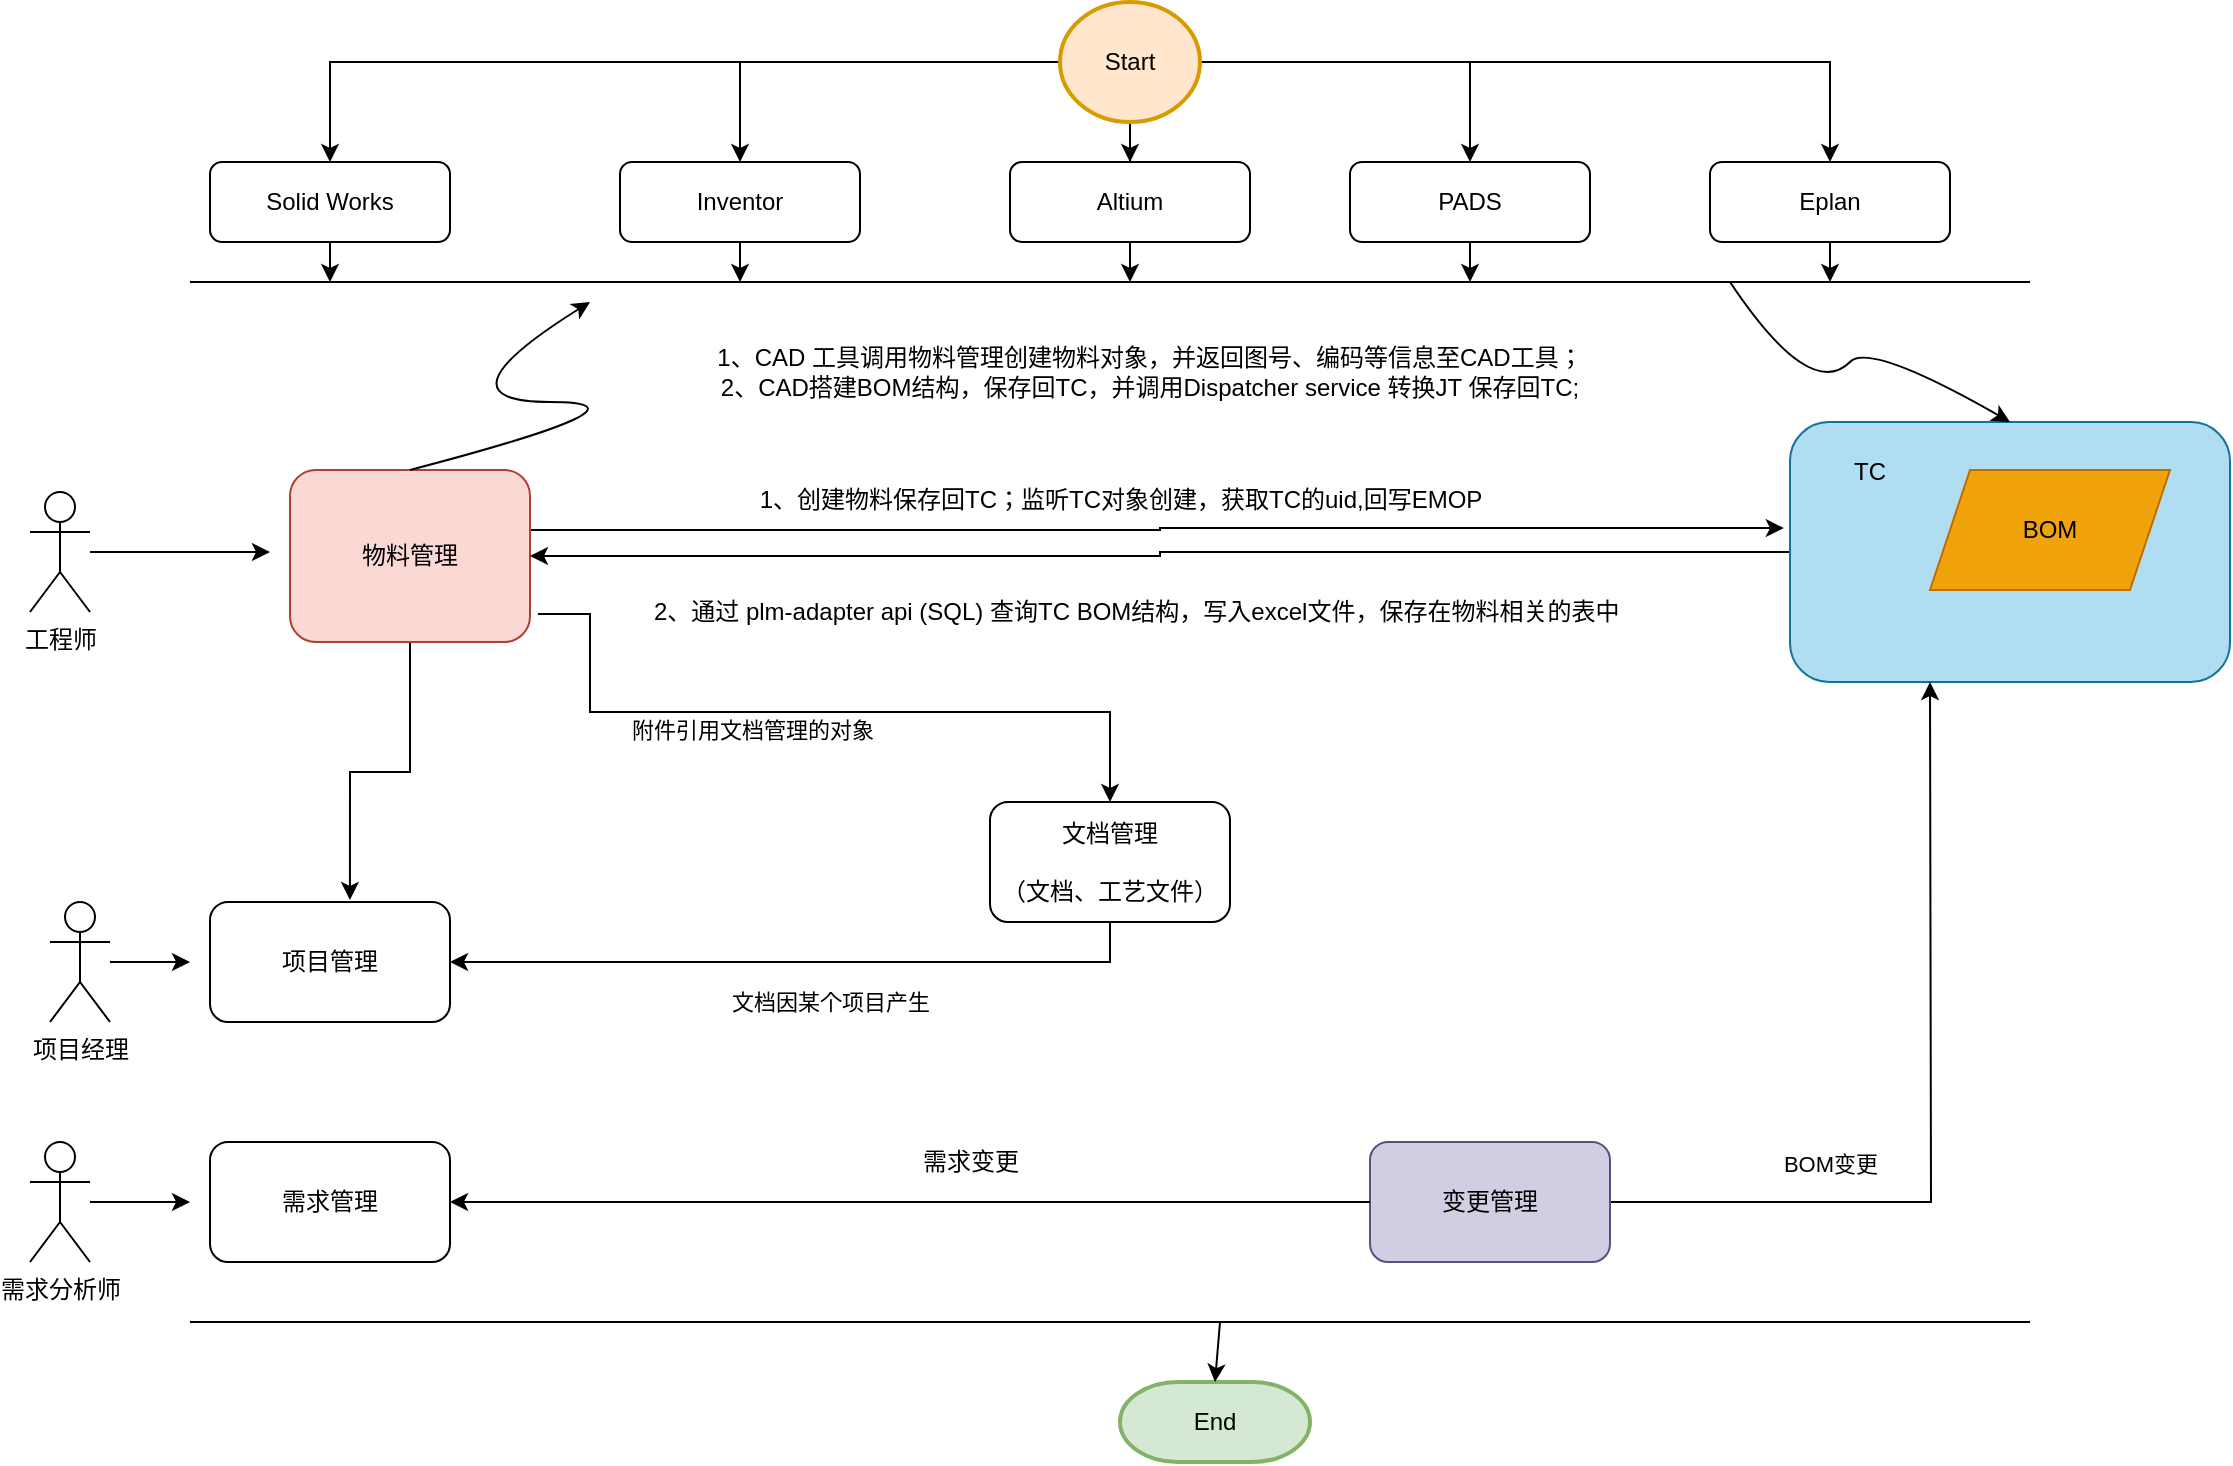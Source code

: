 <mxfile version="20.0.4" type="github">
  <diagram id="07fea595-8f29-1299-0266-81d95cde20df" name="Page-1">
    <mxGraphModel dx="1422" dy="762" grid="1" gridSize="10" guides="1" tooltips="1" connect="1" arrows="1" fold="1" page="1" pageScale="1" pageWidth="1169" pageHeight="827" background="#ffffff" math="0" shadow="0">
      <root>
        <mxCell id="0" />
        <mxCell id="1" parent="0" />
        <mxCell id="pHEKDqmlXUbcGVJNw_CC-228" value="End" style="strokeWidth=2;html=1;shape=mxgraph.flowchart.terminator;whiteSpace=wrap;fillColor=#d5e8d4;strokeColor=#82b366;" parent="1" vertex="1">
          <mxGeometry x="585" y="840" width="95" height="40" as="geometry" />
        </mxCell>
        <mxCell id="pHEKDqmlXUbcGVJNw_CC-235" style="edgeStyle=orthogonalEdgeStyle;rounded=0;orthogonalLoop=1;jettySize=auto;html=1;entryX=0.5;entryY=0;entryDx=0;entryDy=0;" parent="1" source="pHEKDqmlXUbcGVJNw_CC-229" target="pHEKDqmlXUbcGVJNw_CC-232" edge="1">
          <mxGeometry relative="1" as="geometry" />
        </mxCell>
        <mxCell id="pHEKDqmlXUbcGVJNw_CC-236" style="edgeStyle=orthogonalEdgeStyle;rounded=0;orthogonalLoop=1;jettySize=auto;html=1;entryX=0.5;entryY=0;entryDx=0;entryDy=0;" parent="1" source="pHEKDqmlXUbcGVJNw_CC-229" target="pHEKDqmlXUbcGVJNw_CC-230" edge="1">
          <mxGeometry relative="1" as="geometry" />
        </mxCell>
        <mxCell id="pHEKDqmlXUbcGVJNw_CC-237" style="edgeStyle=orthogonalEdgeStyle;rounded=0;orthogonalLoop=1;jettySize=auto;html=1;entryX=0.5;entryY=0;entryDx=0;entryDy=0;" parent="1" source="pHEKDqmlXUbcGVJNw_CC-229" target="pHEKDqmlXUbcGVJNw_CC-231" edge="1">
          <mxGeometry relative="1" as="geometry" />
        </mxCell>
        <mxCell id="pHEKDqmlXUbcGVJNw_CC-238" style="edgeStyle=orthogonalEdgeStyle;rounded=0;orthogonalLoop=1;jettySize=auto;html=1;entryX=0.5;entryY=0;entryDx=0;entryDy=0;" parent="1" source="pHEKDqmlXUbcGVJNw_CC-229" target="pHEKDqmlXUbcGVJNw_CC-233" edge="1">
          <mxGeometry relative="1" as="geometry" />
        </mxCell>
        <mxCell id="pHEKDqmlXUbcGVJNw_CC-239" style="edgeStyle=orthogonalEdgeStyle;rounded=0;orthogonalLoop=1;jettySize=auto;html=1;entryX=0.5;entryY=0;entryDx=0;entryDy=0;" parent="1" source="pHEKDqmlXUbcGVJNw_CC-229" target="pHEKDqmlXUbcGVJNw_CC-234" edge="1">
          <mxGeometry relative="1" as="geometry" />
        </mxCell>
        <mxCell id="pHEKDqmlXUbcGVJNw_CC-229" value="Start" style="strokeWidth=2;html=1;shape=mxgraph.flowchart.start_2;whiteSpace=wrap;fillColor=#ffe6cc;strokeColor=#d79b00;" parent="1" vertex="1">
          <mxGeometry x="555" y="150" width="70" height="60" as="geometry" />
        </mxCell>
        <mxCell id="VmEi8aL_Z5JR8Xt6r7cd-11" style="edgeStyle=orthogonalEdgeStyle;rounded=0;orthogonalLoop=1;jettySize=auto;html=1;" edge="1" parent="1" source="pHEKDqmlXUbcGVJNw_CC-230">
          <mxGeometry relative="1" as="geometry">
            <mxPoint x="395" y="290" as="targetPoint" />
          </mxGeometry>
        </mxCell>
        <mxCell id="pHEKDqmlXUbcGVJNw_CC-230" value="Inventor" style="rounded=1;whiteSpace=wrap;html=1;" parent="1" vertex="1">
          <mxGeometry x="335" y="230" width="120" height="40" as="geometry" />
        </mxCell>
        <mxCell id="VmEi8aL_Z5JR8Xt6r7cd-5" style="edgeStyle=orthogonalEdgeStyle;rounded=0;orthogonalLoop=1;jettySize=auto;html=1;" edge="1" parent="1" source="pHEKDqmlXUbcGVJNw_CC-231">
          <mxGeometry relative="1" as="geometry">
            <mxPoint x="190" y="290" as="targetPoint" />
          </mxGeometry>
        </mxCell>
        <mxCell id="pHEKDqmlXUbcGVJNw_CC-231" value="Solid Works" style="rounded=1;whiteSpace=wrap;html=1;" parent="1" vertex="1">
          <mxGeometry x="130" y="230" width="120" height="40" as="geometry" />
        </mxCell>
        <mxCell id="VmEi8aL_Z5JR8Xt6r7cd-9" style="edgeStyle=orthogonalEdgeStyle;rounded=0;orthogonalLoop=1;jettySize=auto;html=1;" edge="1" parent="1" source="pHEKDqmlXUbcGVJNw_CC-232">
          <mxGeometry relative="1" as="geometry">
            <mxPoint x="590" y="290" as="targetPoint" />
          </mxGeometry>
        </mxCell>
        <mxCell id="pHEKDqmlXUbcGVJNw_CC-232" value="Altium" style="rounded=1;whiteSpace=wrap;html=1;" parent="1" vertex="1">
          <mxGeometry x="530" y="230" width="120" height="40" as="geometry" />
        </mxCell>
        <mxCell id="VmEi8aL_Z5JR8Xt6r7cd-10" style="edgeStyle=orthogonalEdgeStyle;rounded=0;orthogonalLoop=1;jettySize=auto;html=1;" edge="1" parent="1" source="pHEKDqmlXUbcGVJNw_CC-233">
          <mxGeometry relative="1" as="geometry">
            <mxPoint x="760" y="290" as="targetPoint" />
          </mxGeometry>
        </mxCell>
        <mxCell id="pHEKDqmlXUbcGVJNw_CC-233" value="PADS" style="rounded=1;whiteSpace=wrap;html=1;" parent="1" vertex="1">
          <mxGeometry x="700" y="230" width="120" height="40" as="geometry" />
        </mxCell>
        <mxCell id="VmEi8aL_Z5JR8Xt6r7cd-6" style="edgeStyle=orthogonalEdgeStyle;rounded=0;orthogonalLoop=1;jettySize=auto;html=1;" edge="1" parent="1" source="pHEKDqmlXUbcGVJNw_CC-234">
          <mxGeometry relative="1" as="geometry">
            <mxPoint x="940" y="290" as="targetPoint" />
          </mxGeometry>
        </mxCell>
        <mxCell id="pHEKDqmlXUbcGVJNw_CC-234" value="Eplan" style="rounded=1;whiteSpace=wrap;html=1;" parent="1" vertex="1">
          <mxGeometry x="880" y="230" width="120" height="40" as="geometry" />
        </mxCell>
        <mxCell id="VmEi8aL_Z5JR8Xt6r7cd-3" style="edgeStyle=orthogonalEdgeStyle;rounded=0;orthogonalLoop=1;jettySize=auto;html=1;entryX=-0.014;entryY=0.408;entryDx=0;entryDy=0;entryPerimeter=0;" edge="1" parent="1" source="pHEKDqmlXUbcGVJNw_CC-240" target="pHEKDqmlXUbcGVJNw_CC-241">
          <mxGeometry relative="1" as="geometry">
            <Array as="points">
              <mxPoint x="605" y="414" />
              <mxPoint x="605" y="413" />
            </Array>
          </mxGeometry>
        </mxCell>
        <mxCell id="VmEi8aL_Z5JR8Xt6r7cd-20" style="edgeStyle=orthogonalEdgeStyle;rounded=0;orthogonalLoop=1;jettySize=auto;html=1;entryX=0.5;entryY=0;entryDx=0;entryDy=0;exitX=1.033;exitY=0.837;exitDx=0;exitDy=0;exitPerimeter=0;" edge="1" parent="1" source="pHEKDqmlXUbcGVJNw_CC-240" target="VmEi8aL_Z5JR8Xt6r7cd-15">
          <mxGeometry relative="1" as="geometry">
            <mxPoint x="380" y="395" as="sourcePoint" />
            <mxPoint x="700" y="475" as="targetPoint" />
            <Array as="points">
              <mxPoint x="320" y="456" />
              <mxPoint x="320" y="505" />
              <mxPoint x="580" y="505" />
            </Array>
          </mxGeometry>
        </mxCell>
        <mxCell id="VmEi8aL_Z5JR8Xt6r7cd-21" value="附件引用文档管理的对象" style="edgeLabel;html=1;align=center;verticalAlign=middle;resizable=0;points=[];" vertex="1" connectable="0" parent="VmEi8aL_Z5JR8Xt6r7cd-20">
          <mxGeometry x="-0.568" y="1" relative="1" as="geometry">
            <mxPoint x="74" y="10" as="offset" />
          </mxGeometry>
        </mxCell>
        <mxCell id="VmEi8aL_Z5JR8Xt6r7cd-36" style="edgeStyle=orthogonalEdgeStyle;rounded=0;orthogonalLoop=1;jettySize=auto;html=1;entryX=0.583;entryY=-0.017;entryDx=0;entryDy=0;entryPerimeter=0;" edge="1" parent="1" source="pHEKDqmlXUbcGVJNw_CC-240" target="VmEi8aL_Z5JR8Xt6r7cd-16">
          <mxGeometry relative="1" as="geometry" />
        </mxCell>
        <mxCell id="pHEKDqmlXUbcGVJNw_CC-240" value="物料管理" style="rounded=1;whiteSpace=wrap;html=1;fillColor=#fad9d5;strokeColor=#ae4132;" parent="1" vertex="1">
          <mxGeometry x="170" y="384" width="120" height="86" as="geometry" />
        </mxCell>
        <mxCell id="VmEi8aL_Z5JR8Xt6r7cd-14" style="edgeStyle=orthogonalEdgeStyle;rounded=0;orthogonalLoop=1;jettySize=auto;html=1;entryX=1;entryY=0.5;entryDx=0;entryDy=0;" edge="1" parent="1" source="pHEKDqmlXUbcGVJNw_CC-241" target="pHEKDqmlXUbcGVJNw_CC-240">
          <mxGeometry relative="1" as="geometry" />
        </mxCell>
        <mxCell id="pHEKDqmlXUbcGVJNw_CC-241" value="" style="rounded=1;whiteSpace=wrap;html=1;fillColor=#b1ddf0;strokeColor=#10739e;" parent="1" vertex="1">
          <mxGeometry x="920" y="360" width="220" height="130" as="geometry" />
        </mxCell>
        <mxCell id="pHEKDqmlXUbcGVJNw_CC-247" value="" style="endArrow=none;html=1;rounded=0;" parent="1" edge="1">
          <mxGeometry width="50" height="50" relative="1" as="geometry">
            <mxPoint x="120" y="290" as="sourcePoint" />
            <mxPoint x="1040" y="290" as="targetPoint" />
          </mxGeometry>
        </mxCell>
        <mxCell id="pHEKDqmlXUbcGVJNw_CC-248" value="" style="curved=1;endArrow=classic;html=1;rounded=0;entryX=0.5;entryY=0;entryDx=0;entryDy=0;" parent="1" target="pHEKDqmlXUbcGVJNw_CC-241" edge="1">
          <mxGeometry width="50" height="50" relative="1" as="geometry">
            <mxPoint x="890" y="290" as="sourcePoint" />
            <mxPoint x="610" y="310" as="targetPoint" />
            <Array as="points">
              <mxPoint x="910" y="320" />
              <mxPoint x="940" y="340" />
              <mxPoint x="960" y="320" />
            </Array>
          </mxGeometry>
        </mxCell>
        <mxCell id="pHEKDqmlXUbcGVJNw_CC-249" value="" style="curved=1;endArrow=classic;html=1;rounded=0;exitX=0.5;exitY=0;exitDx=0;exitDy=0;" parent="1" source="pHEKDqmlXUbcGVJNw_CC-240" edge="1">
          <mxGeometry width="50" height="50" relative="1" as="geometry">
            <mxPoint x="560" y="360" as="sourcePoint" />
            <mxPoint x="320" y="300" as="targetPoint" />
            <Array as="points">
              <mxPoint x="360" y="350" />
              <mxPoint x="240" y="350" />
            </Array>
          </mxGeometry>
        </mxCell>
        <mxCell id="pHEKDqmlXUbcGVJNw_CC-250" value="1、CAD 工具调用物料管理创建物料对象，并返回图号、编码等信息至CAD工具；&lt;br&gt;2、CAD搭建BOM结构，保存回TC，并调用Dispatcher service 转换JT 保存回TC;" style="text;html=1;strokeColor=none;fillColor=none;align=center;verticalAlign=middle;whiteSpace=wrap;rounded=0;" parent="1" vertex="1">
          <mxGeometry x="350" y="320" width="500" height="30" as="geometry" />
        </mxCell>
        <mxCell id="pHEKDqmlXUbcGVJNw_CC-252" value="1、创建物料保存回TC；监听TC对象创建，获取TC的uid,回写EMOP" style="text;html=1;align=center;verticalAlign=middle;resizable=0;points=[];autosize=1;strokeColor=none;fillColor=none;" parent="1" vertex="1">
          <mxGeometry x="395" y="383.5" width="380" height="30" as="geometry" />
        </mxCell>
        <mxCell id="VmEi8aL_Z5JR8Xt6r7cd-1" value="BOM" style="shape=parallelogram;perimeter=parallelogramPerimeter;whiteSpace=wrap;html=1;fixedSize=1;fillColor=#f0a30a;strokeColor=#BD7000;fontColor=#000000;" vertex="1" parent="1">
          <mxGeometry x="990" y="384" width="120" height="60" as="geometry" />
        </mxCell>
        <mxCell id="VmEi8aL_Z5JR8Xt6r7cd-4" value="TC" style="text;html=1;strokeColor=none;fillColor=none;align=center;verticalAlign=middle;whiteSpace=wrap;rounded=0;" vertex="1" parent="1">
          <mxGeometry x="930" y="370" width="60" height="30" as="geometry" />
        </mxCell>
        <mxCell id="VmEi8aL_Z5JR8Xt6r7cd-13" value="2、通过 plm-adapter api (SQL) 查询TC BOM结构，写入excel文件，保存在物料相关的表中&amp;nbsp;" style="text;html=1;strokeColor=none;fillColor=none;align=center;verticalAlign=middle;whiteSpace=wrap;rounded=0;" vertex="1" parent="1">
          <mxGeometry x="340" y="440" width="510" height="30" as="geometry" />
        </mxCell>
        <mxCell id="VmEi8aL_Z5JR8Xt6r7cd-26" style="edgeStyle=orthogonalEdgeStyle;rounded=0;orthogonalLoop=1;jettySize=auto;html=1;entryX=1;entryY=0.5;entryDx=0;entryDy=0;exitX=0.5;exitY=1;exitDx=0;exitDy=0;" edge="1" parent="1" source="VmEi8aL_Z5JR8Xt6r7cd-15" target="VmEi8aL_Z5JR8Xt6r7cd-16">
          <mxGeometry relative="1" as="geometry">
            <Array as="points">
              <mxPoint x="580" y="630" />
            </Array>
          </mxGeometry>
        </mxCell>
        <mxCell id="VmEi8aL_Z5JR8Xt6r7cd-27" value="文档因某个项目产生" style="edgeLabel;html=1;align=center;verticalAlign=middle;resizable=0;points=[];" vertex="1" connectable="0" parent="VmEi8aL_Z5JR8Xt6r7cd-26">
          <mxGeometry x="0.633" y="5" relative="1" as="geometry">
            <mxPoint x="126" y="15" as="offset" />
          </mxGeometry>
        </mxCell>
        <mxCell id="VmEi8aL_Z5JR8Xt6r7cd-15" value="文档管理&lt;br&gt;&lt;br&gt;（文档、工艺文件）" style="rounded=1;whiteSpace=wrap;html=1;" vertex="1" parent="1">
          <mxGeometry x="520" y="550" width="120" height="60" as="geometry" />
        </mxCell>
        <mxCell id="VmEi8aL_Z5JR8Xt6r7cd-16" value="项目管理" style="rounded=1;whiteSpace=wrap;html=1;" vertex="1" parent="1">
          <mxGeometry x="130" y="600" width="120" height="60" as="geometry" />
        </mxCell>
        <mxCell id="VmEi8aL_Z5JR8Xt6r7cd-30" style="edgeStyle=orthogonalEdgeStyle;rounded=0;orthogonalLoop=1;jettySize=auto;html=1;" edge="1" parent="1" source="VmEi8aL_Z5JR8Xt6r7cd-17">
          <mxGeometry relative="1" as="geometry">
            <mxPoint x="990" y="490" as="targetPoint" />
          </mxGeometry>
        </mxCell>
        <mxCell id="VmEi8aL_Z5JR8Xt6r7cd-31" value="BOM变更" style="edgeLabel;html=1;align=center;verticalAlign=middle;resizable=0;points=[];" vertex="1" connectable="0" parent="VmEi8aL_Z5JR8Xt6r7cd-30">
          <mxGeometry x="0.589" y="2" relative="1" as="geometry">
            <mxPoint x="-48" y="154" as="offset" />
          </mxGeometry>
        </mxCell>
        <mxCell id="VmEi8aL_Z5JR8Xt6r7cd-17" value="变更管理" style="rounded=1;whiteSpace=wrap;html=1;fillColor=#d0cee2;strokeColor=#56517e;" vertex="1" parent="1">
          <mxGeometry x="710" y="720" width="120" height="60" as="geometry" />
        </mxCell>
        <mxCell id="VmEi8aL_Z5JR8Xt6r7cd-19" style="edgeStyle=orthogonalEdgeStyle;rounded=0;orthogonalLoop=1;jettySize=auto;html=1;" edge="1" parent="1" source="VmEi8aL_Z5JR8Xt6r7cd-18">
          <mxGeometry relative="1" as="geometry">
            <mxPoint x="160" y="425" as="targetPoint" />
          </mxGeometry>
        </mxCell>
        <mxCell id="VmEi8aL_Z5JR8Xt6r7cd-18" value="工程师" style="shape=umlActor;verticalLabelPosition=bottom;verticalAlign=top;html=1;outlineConnect=0;" vertex="1" parent="1">
          <mxGeometry x="40" y="395" width="30" height="60" as="geometry" />
        </mxCell>
        <mxCell id="VmEi8aL_Z5JR8Xt6r7cd-25" style="edgeStyle=orthogonalEdgeStyle;rounded=0;orthogonalLoop=1;jettySize=auto;html=1;" edge="1" parent="1" source="VmEi8aL_Z5JR8Xt6r7cd-24">
          <mxGeometry relative="1" as="geometry">
            <mxPoint x="120" y="630" as="targetPoint" />
          </mxGeometry>
        </mxCell>
        <mxCell id="VmEi8aL_Z5JR8Xt6r7cd-24" value="项目经理" style="shape=umlActor;verticalLabelPosition=bottom;verticalAlign=top;html=1;outlineConnect=0;" vertex="1" parent="1">
          <mxGeometry x="50" y="600" width="30" height="60" as="geometry" />
        </mxCell>
        <mxCell id="VmEi8aL_Z5JR8Xt6r7cd-33" style="edgeStyle=orthogonalEdgeStyle;rounded=0;orthogonalLoop=1;jettySize=auto;html=1;entryX=1;entryY=0.5;entryDx=0;entryDy=0;exitX=0;exitY=0.5;exitDx=0;exitDy=0;" edge="1" parent="1" source="VmEi8aL_Z5JR8Xt6r7cd-17" target="VmEi8aL_Z5JR8Xt6r7cd-32">
          <mxGeometry relative="1" as="geometry">
            <mxPoint x="650" y="780" as="sourcePoint" />
          </mxGeometry>
        </mxCell>
        <mxCell id="VmEi8aL_Z5JR8Xt6r7cd-32" value="需求管理" style="rounded=1;whiteSpace=wrap;html=1;" vertex="1" parent="1">
          <mxGeometry x="130" y="720" width="120" height="60" as="geometry" />
        </mxCell>
        <mxCell id="VmEi8aL_Z5JR8Xt6r7cd-34" value="" style="endArrow=none;html=1;rounded=0;" edge="1" parent="1">
          <mxGeometry width="50" height="50" relative="1" as="geometry">
            <mxPoint x="120" y="810" as="sourcePoint" />
            <mxPoint x="1040" y="810" as="targetPoint" />
          </mxGeometry>
        </mxCell>
        <mxCell id="VmEi8aL_Z5JR8Xt6r7cd-35" value="" style="endArrow=classic;html=1;rounded=0;entryX=0.5;entryY=0;entryDx=0;entryDy=0;entryPerimeter=0;" edge="1" parent="1" target="pHEKDqmlXUbcGVJNw_CC-228">
          <mxGeometry width="50" height="50" relative="1" as="geometry">
            <mxPoint x="635" y="810" as="sourcePoint" />
            <mxPoint x="600" y="680" as="targetPoint" />
          </mxGeometry>
        </mxCell>
        <mxCell id="VmEi8aL_Z5JR8Xt6r7cd-40" style="edgeStyle=orthogonalEdgeStyle;rounded=0;orthogonalLoop=1;jettySize=auto;html=1;" edge="1" parent="1" source="VmEi8aL_Z5JR8Xt6r7cd-37">
          <mxGeometry relative="1" as="geometry">
            <mxPoint x="120" y="750" as="targetPoint" />
          </mxGeometry>
        </mxCell>
        <mxCell id="VmEi8aL_Z5JR8Xt6r7cd-37" value="需求分析师" style="shape=umlActor;verticalLabelPosition=bottom;verticalAlign=top;html=1;outlineConnect=0;" vertex="1" parent="1">
          <mxGeometry x="40" y="720" width="30" height="60" as="geometry" />
        </mxCell>
        <mxCell id="VmEi8aL_Z5JR8Xt6r7cd-42" value="需求变更" style="text;html=1;align=center;verticalAlign=middle;resizable=0;points=[];autosize=1;strokeColor=none;fillColor=none;" vertex="1" parent="1">
          <mxGeometry x="475" y="715" width="70" height="30" as="geometry" />
        </mxCell>
      </root>
    </mxGraphModel>
  </diagram>
</mxfile>
